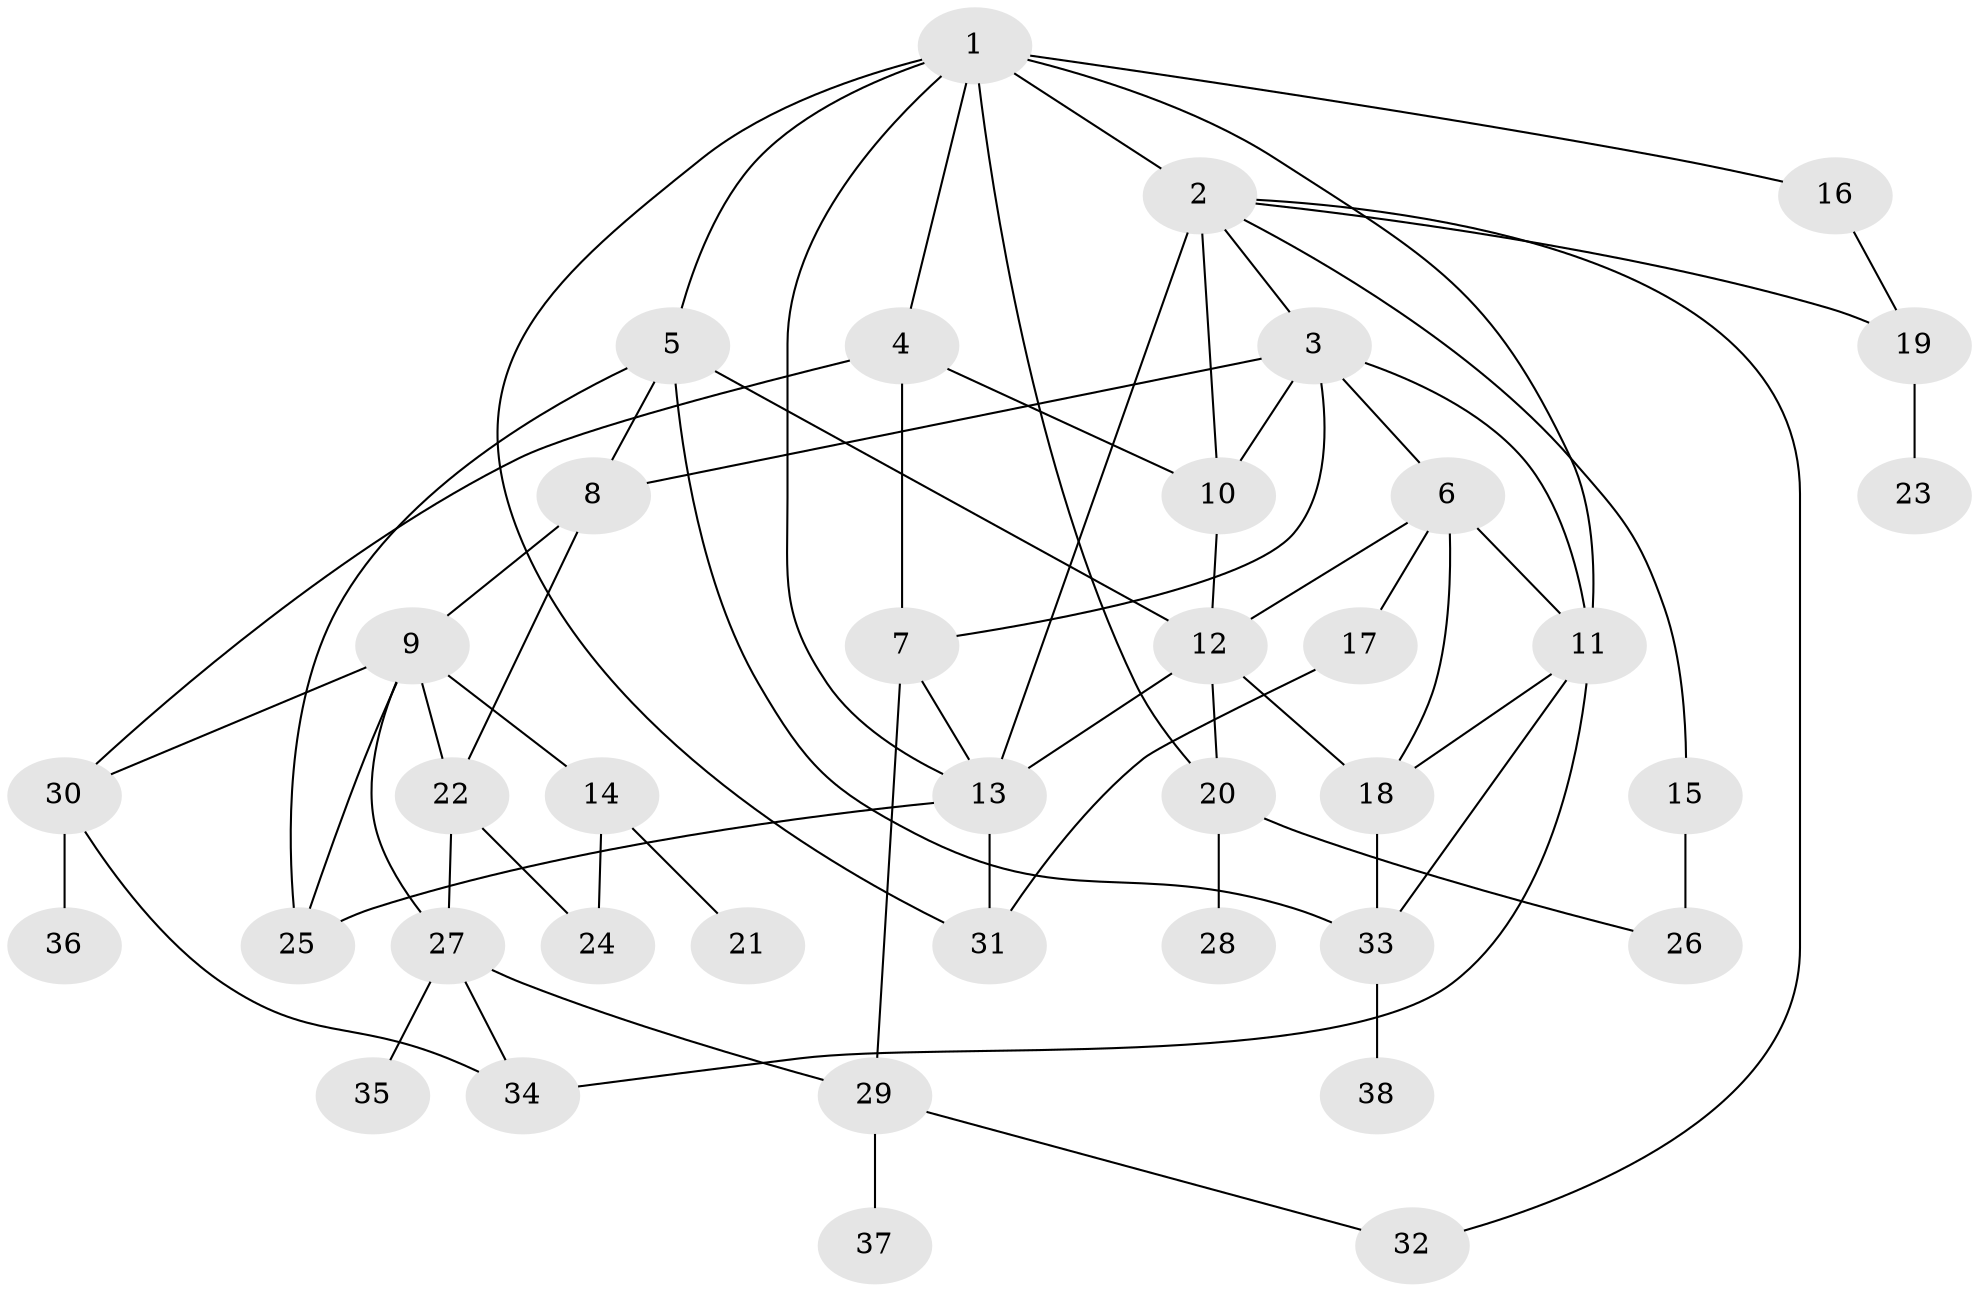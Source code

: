 // original degree distribution, {10: 0.008064516129032258, 7: 0.016129032258064516, 6: 0.04032258064516129, 4: 0.0967741935483871, 2: 0.2661290322580645, 5: 0.056451612903225805, 8: 0.008064516129032258, 3: 0.1935483870967742, 1: 0.31451612903225806}
// Generated by graph-tools (version 1.1) at 2025/49/03/04/25 22:49:03]
// undirected, 38 vertices, 67 edges
graph export_dot {
  node [color=gray90,style=filled];
  1;
  2;
  3;
  4;
  5;
  6;
  7;
  8;
  9;
  10;
  11;
  12;
  13;
  14;
  15;
  16;
  17;
  18;
  19;
  20;
  21;
  22;
  23;
  24;
  25;
  26;
  27;
  28;
  29;
  30;
  31;
  32;
  33;
  34;
  35;
  36;
  37;
  38;
  1 -- 2 [weight=3.0];
  1 -- 4 [weight=1.0];
  1 -- 5 [weight=2.0];
  1 -- 11 [weight=1.0];
  1 -- 13 [weight=2.0];
  1 -- 16 [weight=1.0];
  1 -- 20 [weight=1.0];
  1 -- 31 [weight=1.0];
  2 -- 3 [weight=1.0];
  2 -- 10 [weight=1.0];
  2 -- 13 [weight=1.0];
  2 -- 15 [weight=1.0];
  2 -- 19 [weight=1.0];
  2 -- 32 [weight=1.0];
  3 -- 6 [weight=1.0];
  3 -- 7 [weight=1.0];
  3 -- 8 [weight=2.0];
  3 -- 10 [weight=1.0];
  3 -- 11 [weight=1.0];
  4 -- 7 [weight=1.0];
  4 -- 10 [weight=1.0];
  4 -- 30 [weight=1.0];
  5 -- 8 [weight=1.0];
  5 -- 12 [weight=1.0];
  5 -- 25 [weight=1.0];
  5 -- 33 [weight=1.0];
  6 -- 11 [weight=1.0];
  6 -- 12 [weight=1.0];
  6 -- 17 [weight=1.0];
  6 -- 18 [weight=1.0];
  7 -- 13 [weight=1.0];
  7 -- 29 [weight=1.0];
  8 -- 9 [weight=1.0];
  8 -- 22 [weight=2.0];
  9 -- 14 [weight=1.0];
  9 -- 22 [weight=1.0];
  9 -- 25 [weight=1.0];
  9 -- 27 [weight=1.0];
  9 -- 30 [weight=1.0];
  10 -- 12 [weight=1.0];
  11 -- 18 [weight=1.0];
  11 -- 33 [weight=1.0];
  11 -- 34 [weight=1.0];
  12 -- 13 [weight=1.0];
  12 -- 18 [weight=1.0];
  12 -- 20 [weight=1.0];
  13 -- 25 [weight=2.0];
  13 -- 31 [weight=2.0];
  14 -- 21 [weight=1.0];
  14 -- 24 [weight=1.0];
  15 -- 26 [weight=2.0];
  16 -- 19 [weight=1.0];
  17 -- 31 [weight=1.0];
  18 -- 33 [weight=1.0];
  19 -- 23 [weight=1.0];
  20 -- 26 [weight=1.0];
  20 -- 28 [weight=1.0];
  22 -- 24 [weight=1.0];
  22 -- 27 [weight=1.0];
  27 -- 29 [weight=1.0];
  27 -- 34 [weight=1.0];
  27 -- 35 [weight=1.0];
  29 -- 32 [weight=1.0];
  29 -- 37 [weight=1.0];
  30 -- 34 [weight=1.0];
  30 -- 36 [weight=1.0];
  33 -- 38 [weight=1.0];
}
